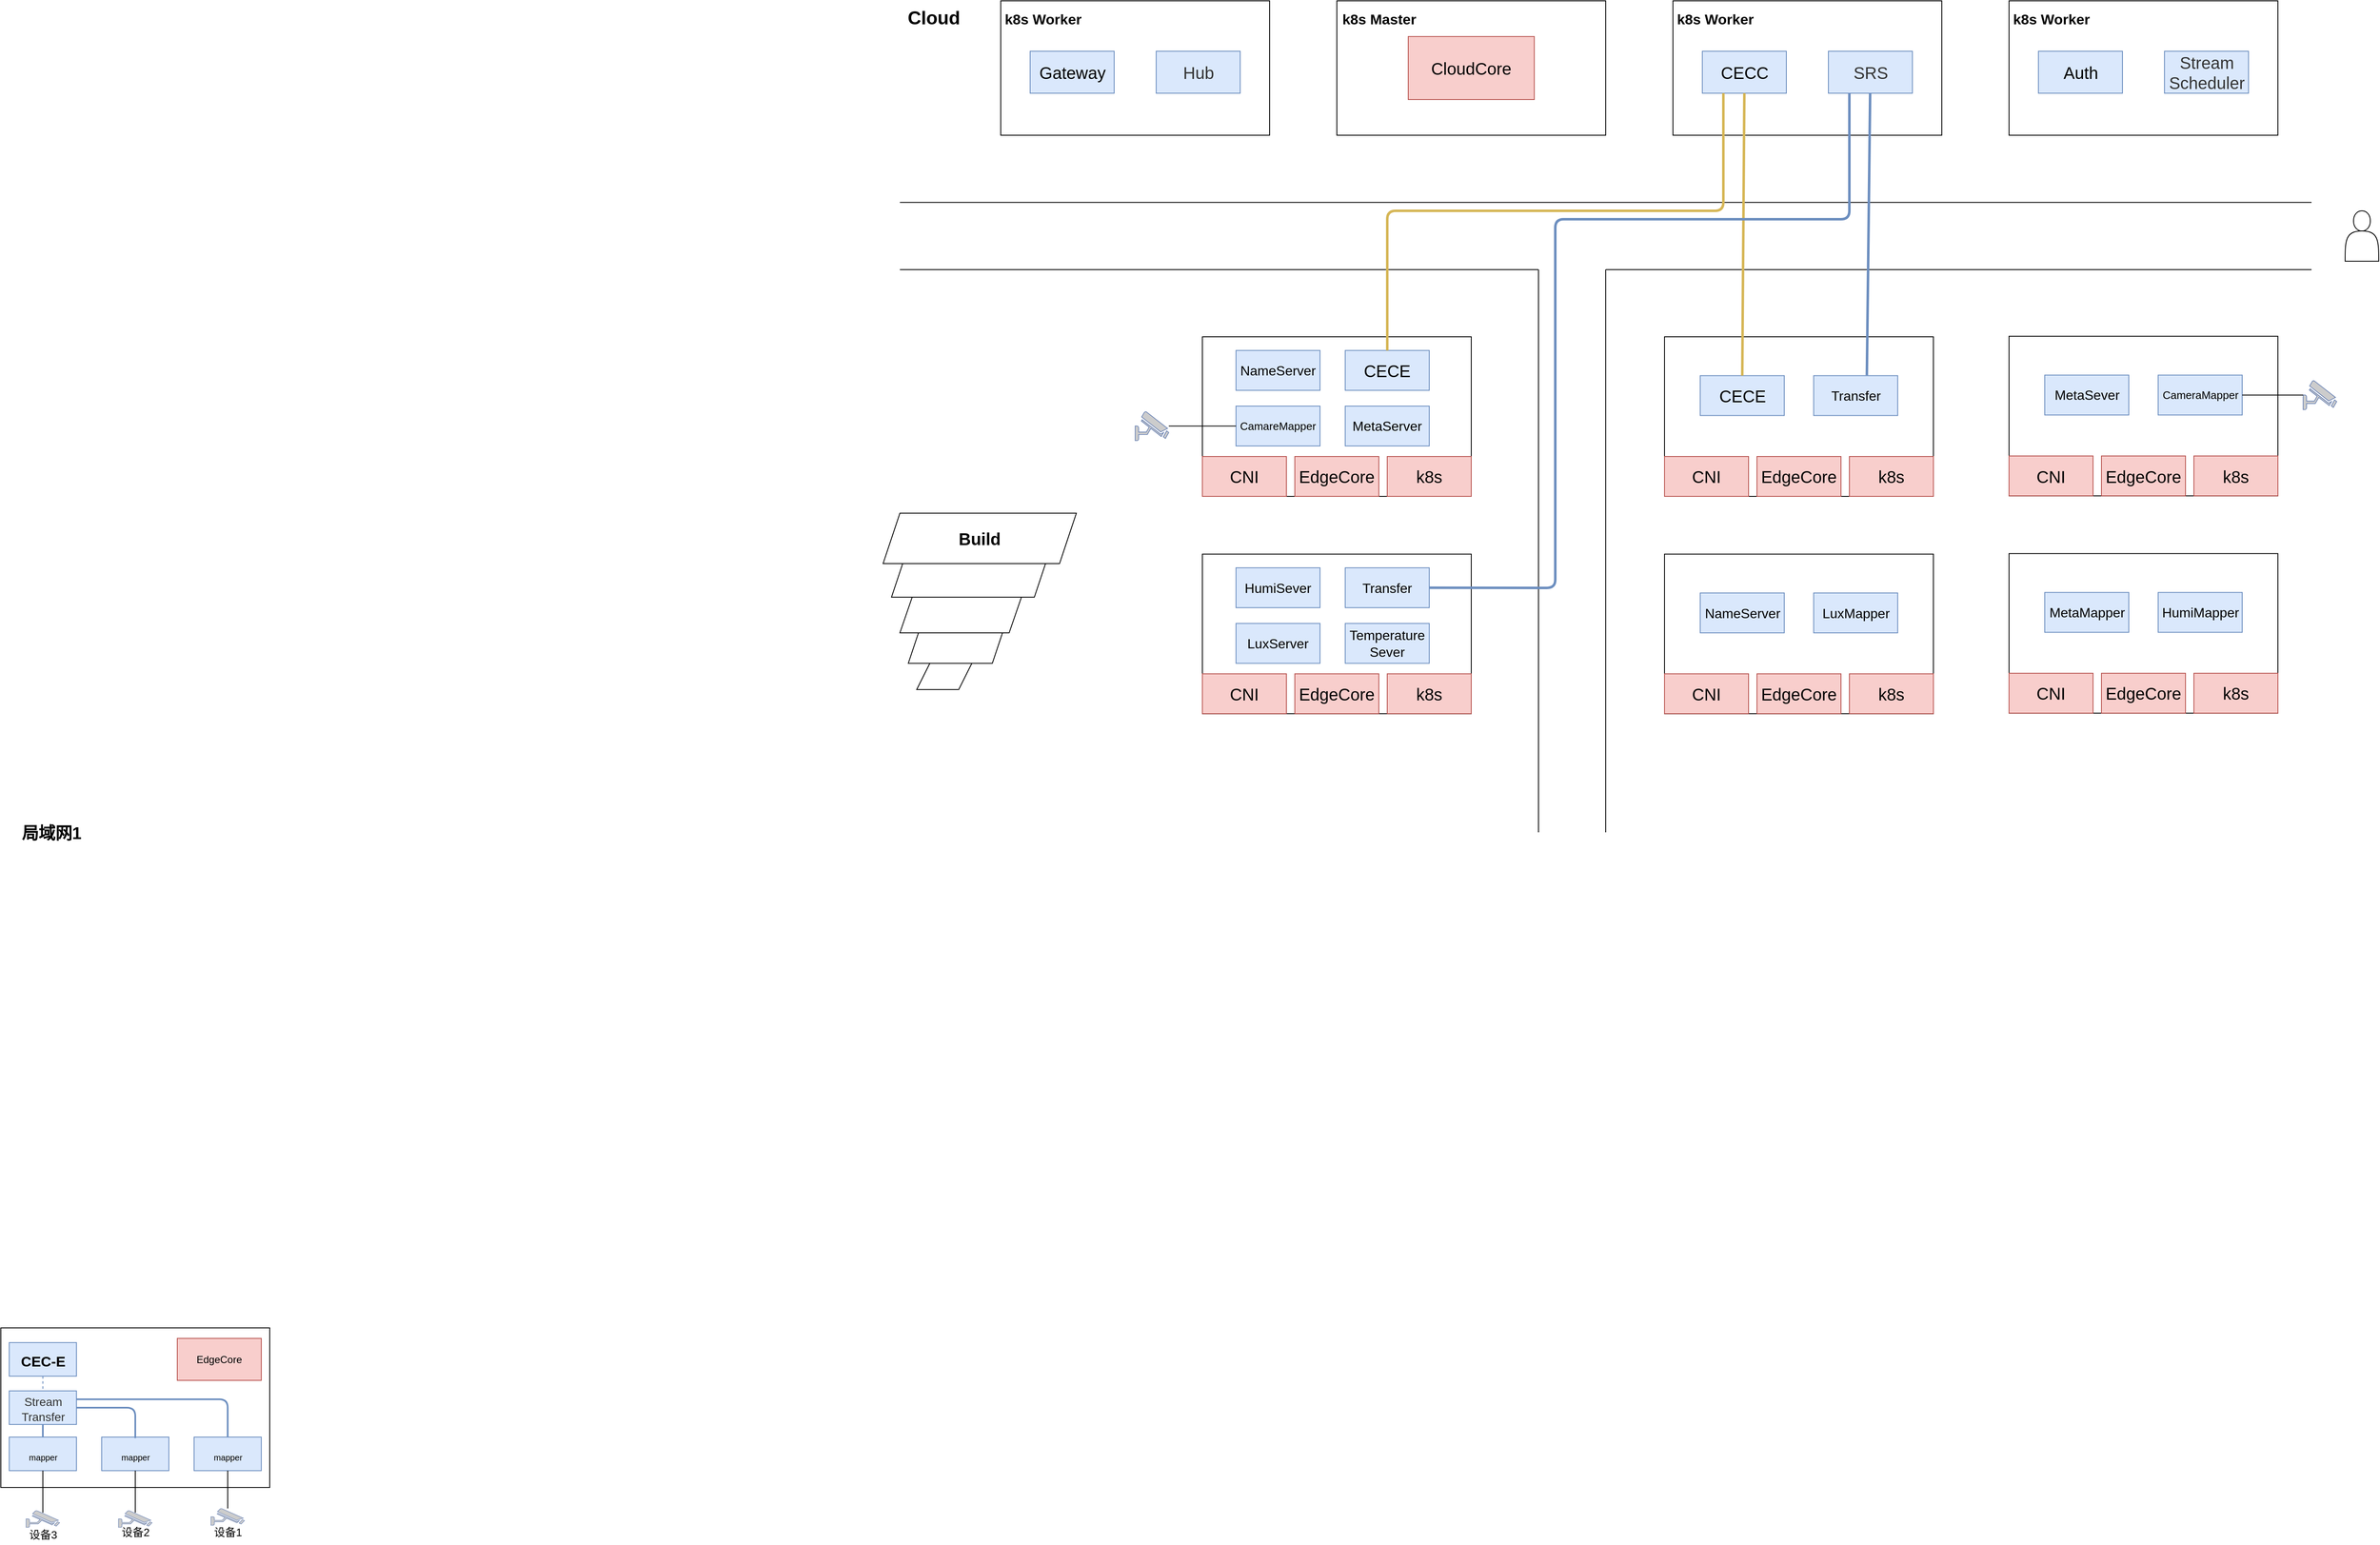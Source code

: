 <mxfile version="14.6.13" type="github">
  <diagram id="Ht1M8jgEwFfnCIfOTk4-" name="Page-1">
    <mxGraphModel dx="1038" dy="2419" grid="1" gridSize="10" guides="1" tooltips="1" connect="1" arrows="1" fold="1" page="1" pageScale="1" pageWidth="1600" pageHeight="900" math="0" shadow="0">
      <root>
        <mxCell id="0" />
        <mxCell id="1" parent="0" />
        <mxCell id="cbANNpYKcoIMHwZbuF66-276" value="" style="shape=parallelogram;perimeter=parallelogramPerimeter;whiteSpace=wrap;html=1;fixedSize=1;fontSize=14;strokeWidth=1;" vertex="1" parent="1">
          <mxGeometry x="1120" y="-710" width="70" height="40" as="geometry" />
        </mxCell>
        <mxCell id="cbANNpYKcoIMHwZbuF66-4" value="" style="rounded=0;whiteSpace=wrap;html=1;" vertex="1" parent="1">
          <mxGeometry x="2020" y="-1490" width="320" height="160" as="geometry" />
        </mxCell>
        <mxCell id="cbANNpYKcoIMHwZbuF66-3" value="" style="rounded=0;whiteSpace=wrap;html=1;" vertex="1" parent="1">
          <mxGeometry x="1620" y="-1490" width="320" height="160" as="geometry" />
        </mxCell>
        <mxCell id="cbANNpYKcoIMHwZbuF66-7" value="&lt;font style=&quot;font-size: 17px&quot;&gt;k8s Master&lt;/font&gt;" style="text;strokeColor=none;fillColor=none;html=1;fontSize=24;fontStyle=1;verticalAlign=middle;align=center;" vertex="1" parent="1">
          <mxGeometry x="1620" y="-1490" width="100" height="40" as="geometry" />
        </mxCell>
        <mxCell id="cbANNpYKcoIMHwZbuF66-8" value="&lt;font style=&quot;font-size: 17px&quot;&gt;k8s Worker&lt;/font&gt;" style="text;strokeColor=none;fillColor=none;html=1;fontSize=24;fontStyle=1;verticalAlign=middle;align=center;" vertex="1" parent="1">
          <mxGeometry x="2020" y="-1490" width="100" height="40" as="geometry" />
        </mxCell>
        <mxCell id="cbANNpYKcoIMHwZbuF66-11" value="" style="rounded=0;whiteSpace=wrap;html=1;strokeWidth=1;" vertex="1" parent="1">
          <mxGeometry x="1460" y="-1090" width="320" height="190" as="geometry" />
        </mxCell>
        <mxCell id="cbANNpYKcoIMHwZbuF66-99" value="" style="endArrow=none;html=1;strokeWidth=1;" edge="1" parent="1">
          <mxGeometry width="50" height="50" relative="1" as="geometry">
            <mxPoint x="1100" y="-1250" as="sourcePoint" />
            <mxPoint x="2780" y="-1250" as="targetPoint" />
          </mxGeometry>
        </mxCell>
        <mxCell id="cbANNpYKcoIMHwZbuF66-101" value="&lt;font style=&quot;font-size: 22px&quot;&gt;Cloud&lt;/font&gt;" style="text;strokeColor=none;fillColor=none;html=1;fontSize=24;fontStyle=1;verticalAlign=middle;align=center;" vertex="1" parent="1">
          <mxGeometry x="1090" y="-1490" width="100" height="40" as="geometry" />
        </mxCell>
        <mxCell id="cbANNpYKcoIMHwZbuF66-102" value="&lt;font style=&quot;font-size: 20px&quot;&gt;局域网1&lt;/font&gt;" style="text;strokeColor=none;fillColor=none;html=1;fontSize=24;fontStyle=1;verticalAlign=middle;align=center;" vertex="1" parent="1">
          <mxGeometry x="40" y="-520" width="100" height="40" as="geometry" />
        </mxCell>
        <mxCell id="cbANNpYKcoIMHwZbuF66-108" value="&lt;font style=&quot;font-size: 20px&quot;&gt;CloudCore&lt;/font&gt;" style="rounded=0;whiteSpace=wrap;html=1;strokeWidth=1;fillColor=#f8cecc;strokeColor=#b85450;" vertex="1" parent="1">
          <mxGeometry x="1705" y="-1447.5" width="150" height="75" as="geometry" />
        </mxCell>
        <mxCell id="cbANNpYKcoIMHwZbuF66-109" value="&lt;font style=&quot;font-size: 20px&quot;&gt;CNI&lt;/font&gt;" style="rounded=0;whiteSpace=wrap;html=1;strokeWidth=1;fillColor=#f8cecc;strokeColor=#b85450;" vertex="1" parent="1">
          <mxGeometry x="1460" y="-947.5" width="100" height="47.5" as="geometry" />
        </mxCell>
        <mxCell id="cbANNpYKcoIMHwZbuF66-157" value="" style="group;rotation=180;" vertex="1" connectable="0" parent="1">
          <mxGeometry x="30" y="60" width="320" height="287.5" as="geometry" />
        </mxCell>
        <mxCell id="cbANNpYKcoIMHwZbuF66-135" value="" style="rounded=0;whiteSpace=wrap;html=1;strokeWidth=1;" vertex="1" parent="cbANNpYKcoIMHwZbuF66-157">
          <mxGeometry y="30" width="320" height="190" as="geometry" />
        </mxCell>
        <mxCell id="cbANNpYKcoIMHwZbuF66-136" value="&lt;font style=&quot;font-size: 17px&quot;&gt;CEC-E&lt;/font&gt;" style="text;strokeColor=#6c8ebf;fillColor=#dae8fc;html=1;fontSize=24;fontStyle=1;verticalAlign=middle;align=center;strokeWidth=1;" vertex="1" parent="cbANNpYKcoIMHwZbuF66-157">
          <mxGeometry x="10" y="47.5" width="80" height="40" as="geometry" />
        </mxCell>
        <mxCell id="cbANNpYKcoIMHwZbuF66-138" value="" style="fontColor=#0066CC;verticalAlign=top;verticalLabelPosition=bottom;labelPosition=center;align=center;html=1;outlineConnect=0;fillColor=#CCCCCC;strokeColor=#6881B3;gradientColor=none;gradientDirection=north;strokeWidth=1;shape=mxgraph.networks.security_camera;" vertex="1" parent="cbANNpYKcoIMHwZbuF66-157">
          <mxGeometry x="250" y="245" width="40" height="20" as="geometry" />
        </mxCell>
        <mxCell id="cbANNpYKcoIMHwZbuF66-139" value="&lt;span style=&quot;font-weight: normal&quot;&gt;&lt;font style=&quot;font-size: 13px&quot;&gt;设备1&lt;/font&gt;&lt;/span&gt;" style="text;strokeColor=none;fillColor=none;html=1;fontSize=24;fontStyle=1;verticalAlign=middle;align=center;strokeWidth=1;" vertex="1" parent="cbANNpYKcoIMHwZbuF66-157">
          <mxGeometry x="250" y="255" width="40" height="30" as="geometry" />
        </mxCell>
        <mxCell id="cbANNpYKcoIMHwZbuF66-140" value="" style="fontColor=#0066CC;verticalAlign=top;verticalLabelPosition=bottom;labelPosition=center;align=center;html=1;outlineConnect=0;fillColor=#CCCCCC;strokeColor=#6881B3;gradientColor=none;gradientDirection=north;strokeWidth=1;shape=mxgraph.networks.security_camera;" vertex="1" parent="cbANNpYKcoIMHwZbuF66-157">
          <mxGeometry x="140" y="247.5" width="40" height="20" as="geometry" />
        </mxCell>
        <mxCell id="cbANNpYKcoIMHwZbuF66-141" value="&lt;span style=&quot;font-weight: normal&quot;&gt;&lt;font style=&quot;font-size: 13px&quot;&gt;设备2&lt;br&gt;&lt;/font&gt;&lt;/span&gt;" style="text;strokeColor=none;fillColor=none;html=1;fontSize=24;fontStyle=1;verticalAlign=middle;align=center;strokeWidth=1;" vertex="1" parent="cbANNpYKcoIMHwZbuF66-157">
          <mxGeometry x="140" y="255" width="40" height="30" as="geometry" />
        </mxCell>
        <mxCell id="cbANNpYKcoIMHwZbuF66-143" value="EdgeCore" style="rounded=0;whiteSpace=wrap;html=1;strokeWidth=1;fillColor=#f8cecc;strokeColor=#b85450;" vertex="1" parent="cbANNpYKcoIMHwZbuF66-157">
          <mxGeometry x="210" y="42.5" width="100" height="50" as="geometry" />
        </mxCell>
        <mxCell id="cbANNpYKcoIMHwZbuF66-144" value="&lt;p style=&quot;line-height: 60%&quot;&gt;&lt;span style=&quot;color: rgb(51 , 51 , 51) ; font-size: 14px ; font-weight: 400&quot;&gt;Stream&lt;/span&gt;&lt;br style=&quot;color: rgb(51 , 51 , 51) ; font-size: 14px ; font-weight: 400&quot;&gt;&lt;font color=&quot;#333333&quot;&gt;&lt;span style=&quot;font-size: 14px ; font-weight: 400&quot;&gt;Transfer&lt;/span&gt;&lt;/font&gt;&lt;br&gt;&lt;/p&gt;" style="text;strokeColor=#6c8ebf;fillColor=#dae8fc;html=1;fontSize=24;fontStyle=1;verticalAlign=middle;align=center;strokeWidth=1;" vertex="1" parent="cbANNpYKcoIMHwZbuF66-157">
          <mxGeometry x="10" y="105" width="80" height="40" as="geometry" />
        </mxCell>
        <mxCell id="cbANNpYKcoIMHwZbuF66-145" value="&lt;font style=&quot;font-size: 10px ; font-weight: normal&quot;&gt;mapper&lt;/font&gt;" style="text;strokeColor=#6c8ebf;fillColor=#dae8fc;html=1;fontSize=24;fontStyle=1;verticalAlign=middle;align=center;strokeWidth=1;" vertex="1" parent="cbANNpYKcoIMHwZbuF66-157">
          <mxGeometry x="120" y="160" width="80" height="40" as="geometry" />
        </mxCell>
        <mxCell id="cbANNpYKcoIMHwZbuF66-146" value="&lt;font style=&quot;font-size: 10px ; font-weight: normal&quot;&gt;mapper&lt;/font&gt;" style="text;strokeColor=#6c8ebf;fillColor=#dae8fc;html=1;fontSize=24;fontStyle=1;verticalAlign=middle;align=center;strokeWidth=1;" vertex="1" parent="cbANNpYKcoIMHwZbuF66-157">
          <mxGeometry x="230" y="160" width="80" height="40" as="geometry" />
        </mxCell>
        <mxCell id="cbANNpYKcoIMHwZbuF66-147" value="&lt;font style=&quot;font-size: 10px ; font-weight: normal&quot;&gt;mapper&lt;/font&gt;" style="text;strokeColor=#6c8ebf;fillColor=#dae8fc;html=1;fontSize=24;fontStyle=1;verticalAlign=middle;align=center;strokeWidth=1;" vertex="1" parent="cbANNpYKcoIMHwZbuF66-157">
          <mxGeometry x="10" y="160" width="80" height="40" as="geometry" />
        </mxCell>
        <mxCell id="cbANNpYKcoIMHwZbuF66-148" value="" style="fontColor=#0066CC;verticalAlign=top;verticalLabelPosition=bottom;labelPosition=center;align=center;html=1;outlineConnect=0;fillColor=#CCCCCC;strokeColor=#6881B3;gradientColor=none;gradientDirection=north;strokeWidth=1;shape=mxgraph.networks.security_camera;" vertex="1" parent="cbANNpYKcoIMHwZbuF66-157">
          <mxGeometry x="30" y="247.5" width="40" height="20" as="geometry" />
        </mxCell>
        <mxCell id="cbANNpYKcoIMHwZbuF66-149" value="&lt;span style=&quot;font-weight: normal&quot;&gt;&lt;font style=&quot;font-size: 13px&quot;&gt;设备3&lt;/font&gt;&lt;/span&gt;" style="text;strokeColor=none;fillColor=none;html=1;fontSize=24;fontStyle=1;verticalAlign=middle;align=center;strokeWidth=1;" vertex="1" parent="cbANNpYKcoIMHwZbuF66-157">
          <mxGeometry x="30" y="257.5" width="40" height="30" as="geometry" />
        </mxCell>
        <mxCell id="cbANNpYKcoIMHwZbuF66-154" value="" style="endArrow=none;html=1;strokeWidth=1;entryX=0.5;entryY=1;entryDx=0;entryDy=0;exitX=0.5;exitY=0.125;exitDx=0;exitDy=0;exitPerimeter=0;" edge="1" parent="cbANNpYKcoIMHwZbuF66-157" source="cbANNpYKcoIMHwZbuF66-148" target="cbANNpYKcoIMHwZbuF66-147">
          <mxGeometry width="50" height="50" relative="1" as="geometry">
            <mxPoint x="-50" y="250" as="sourcePoint" />
            <mxPoint y="200" as="targetPoint" />
          </mxGeometry>
        </mxCell>
        <mxCell id="cbANNpYKcoIMHwZbuF66-155" value="" style="endArrow=none;html=1;strokeWidth=1;entryX=0.5;entryY=1;entryDx=0;entryDy=0;" edge="1" parent="cbANNpYKcoIMHwZbuF66-157" target="cbANNpYKcoIMHwZbuF66-145">
          <mxGeometry width="50" height="50" relative="1" as="geometry">
            <mxPoint x="160" y="250" as="sourcePoint" />
            <mxPoint x="60" y="210" as="targetPoint" />
          </mxGeometry>
        </mxCell>
        <mxCell id="cbANNpYKcoIMHwZbuF66-156" value="" style="endArrow=none;html=1;strokeWidth=1;entryX=0.5;entryY=1;entryDx=0;entryDy=0;" edge="1" parent="cbANNpYKcoIMHwZbuF66-157" source="cbANNpYKcoIMHwZbuF66-138" target="cbANNpYKcoIMHwZbuF66-146">
          <mxGeometry width="50" height="50" relative="1" as="geometry">
            <mxPoint x="170" y="260" as="sourcePoint" />
            <mxPoint x="170" y="210" as="targetPoint" />
          </mxGeometry>
        </mxCell>
        <mxCell id="cbANNpYKcoIMHwZbuF66-169" value="" style="endArrow=none;html=1;strokeWidth=2;entryX=0.5;entryY=1;entryDx=0;entryDy=0;fillColor=#dae8fc;strokeColor=#6c8ebf;" edge="1" parent="cbANNpYKcoIMHwZbuF66-157" source="cbANNpYKcoIMHwZbuF66-147" target="cbANNpYKcoIMHwZbuF66-144">
          <mxGeometry width="50" height="50" relative="1" as="geometry">
            <mxPoint x="140" y="140" as="sourcePoint" />
            <mxPoint x="190" y="90" as="targetPoint" />
          </mxGeometry>
        </mxCell>
        <mxCell id="cbANNpYKcoIMHwZbuF66-186" value="" style="endArrow=none;dashed=1;html=1;fontSize=14;strokeWidth=1;entryX=0.5;entryY=0;entryDx=0;entryDy=0;exitX=0.5;exitY=1;exitDx=0;exitDy=0;fillColor=#dae8fc;strokeColor=#6c8ebf;" edge="1" parent="cbANNpYKcoIMHwZbuF66-157" source="cbANNpYKcoIMHwZbuF66-136" target="cbANNpYKcoIMHwZbuF66-144">
          <mxGeometry width="50" height="50" relative="1" as="geometry">
            <mxPoint x="130" as="sourcePoint" />
            <mxPoint x="180" y="-50" as="targetPoint" />
          </mxGeometry>
        </mxCell>
        <mxCell id="cbANNpYKcoIMHwZbuF66-165" value="" style="endArrow=none;html=1;strokeWidth=2;entryX=1;entryY=0.25;entryDx=0;entryDy=0;fillColor=#dae8fc;strokeColor=#6c8ebf;exitX=0.5;exitY=0;exitDx=0;exitDy=0;" edge="1" parent="1" target="cbANNpYKcoIMHwZbuF66-144">
          <mxGeometry width="50" height="50" relative="1" as="geometry">
            <mxPoint x="300" y="220" as="sourcePoint" />
            <mxPoint x="480" y="175" as="targetPoint" />
            <Array as="points">
              <mxPoint x="300" y="175" />
            </Array>
          </mxGeometry>
        </mxCell>
        <mxCell id="cbANNpYKcoIMHwZbuF66-166" value="" style="endArrow=none;html=1;strokeWidth=2;fillColor=#dae8fc;strokeColor=#6c8ebf;exitX=0.5;exitY=0;exitDx=0;exitDy=0;entryX=1;entryY=0.5;entryDx=0;entryDy=0;" edge="1" parent="1" target="cbANNpYKcoIMHwZbuF66-144">
          <mxGeometry width="50" height="50" relative="1" as="geometry">
            <mxPoint x="190" y="221.25" as="sourcePoint" />
            <mxPoint x="120" y="185" as="targetPoint" />
            <Array as="points">
              <mxPoint x="190" y="185" />
            </Array>
          </mxGeometry>
        </mxCell>
        <mxCell id="cbANNpYKcoIMHwZbuF66-187" value="" style="rounded=0;whiteSpace=wrap;html=1;" vertex="1" parent="1">
          <mxGeometry x="2420" y="-1490" width="320" height="160" as="geometry" />
        </mxCell>
        <mxCell id="cbANNpYKcoIMHwZbuF66-188" value="&lt;font style=&quot;font-size: 17px&quot;&gt;k8s Worker&lt;/font&gt;" style="text;strokeColor=none;fillColor=none;html=1;fontSize=24;fontStyle=1;verticalAlign=middle;align=center;" vertex="1" parent="1">
          <mxGeometry x="2420" y="-1490" width="100" height="40" as="geometry" />
        </mxCell>
        <mxCell id="cbANNpYKcoIMHwZbuF66-191" value="&lt;span style=&quot;font-weight: 400&quot;&gt;&lt;font style=&quot;font-size: 20px&quot;&gt;Auth&lt;/font&gt;&lt;br&gt;&lt;/span&gt;" style="text;strokeColor=#6c8ebf;fillColor=#dae8fc;html=1;fontSize=24;fontStyle=1;verticalAlign=middle;align=center;strokeWidth=1;" vertex="1" parent="1">
          <mxGeometry x="2455" y="-1430" width="100" height="50" as="geometry" />
        </mxCell>
        <mxCell id="cbANNpYKcoIMHwZbuF66-192" value="&lt;span style=&quot;color: rgb(51 , 51 , 51) ; font-weight: 400 ; font-size: 20px&quot;&gt;&lt;font style=&quot;font-size: 20px ; line-height: 60%&quot;&gt;Stream&lt;br&gt;Scheduler&lt;/font&gt;&lt;/span&gt;&lt;span style=&quot;font-size: 14px ; font-weight: 400&quot;&gt;&lt;br style=&quot;font-size: 14px&quot;&gt;&lt;/span&gt;" style="text;strokeColor=#6c8ebf;fillColor=#dae8fc;html=1;fontSize=14;fontStyle=1;verticalAlign=middle;align=center;strokeWidth=1;" vertex="1" parent="1">
          <mxGeometry x="2605" y="-1430" width="100" height="50" as="geometry" />
        </mxCell>
        <mxCell id="cbANNpYKcoIMHwZbuF66-201" value="&lt;span style=&quot;font-weight: 400&quot;&gt;&lt;font style=&quot;font-size: 20px&quot;&gt;CECC&lt;/font&gt;&lt;br&gt;&lt;/span&gt;" style="text;strokeColor=#6c8ebf;fillColor=#dae8fc;html=1;fontSize=24;fontStyle=1;verticalAlign=middle;align=center;strokeWidth=1;" vertex="1" parent="1">
          <mxGeometry x="2055" y="-1430" width="100" height="50" as="geometry" />
        </mxCell>
        <mxCell id="cbANNpYKcoIMHwZbuF66-202" value="&lt;span style=&quot;font-weight: 400&quot;&gt;&lt;font color=&quot;#333333&quot; style=&quot;font-size: 20px&quot;&gt;SRS&lt;/font&gt;&lt;br style=&quot;font-size: 14px&quot;&gt;&lt;/span&gt;" style="text;strokeColor=#6c8ebf;fillColor=#dae8fc;html=1;fontSize=14;fontStyle=1;verticalAlign=middle;align=center;strokeWidth=1;" vertex="1" parent="1">
          <mxGeometry x="2205" y="-1430" width="100" height="50" as="geometry" />
        </mxCell>
        <mxCell id="cbANNpYKcoIMHwZbuF66-203" value="" style="rounded=0;whiteSpace=wrap;html=1;" vertex="1" parent="1">
          <mxGeometry x="1220" y="-1490" width="320" height="160" as="geometry" />
        </mxCell>
        <mxCell id="cbANNpYKcoIMHwZbuF66-204" value="&lt;font style=&quot;font-size: 17px&quot;&gt;k8s Worker&lt;/font&gt;" style="text;strokeColor=none;fillColor=none;html=1;fontSize=24;fontStyle=1;verticalAlign=middle;align=center;" vertex="1" parent="1">
          <mxGeometry x="1220" y="-1490" width="100" height="40" as="geometry" />
        </mxCell>
        <mxCell id="cbANNpYKcoIMHwZbuF66-205" value="&lt;span style=&quot;font-weight: 400&quot;&gt;&lt;font style=&quot;font-size: 20px&quot;&gt;Gateway&lt;/font&gt;&lt;br&gt;&lt;/span&gt;" style="text;strokeColor=#6c8ebf;fillColor=#dae8fc;html=1;fontSize=24;fontStyle=1;verticalAlign=middle;align=center;strokeWidth=1;" vertex="1" parent="1">
          <mxGeometry x="1255" y="-1430" width="100" height="50" as="geometry" />
        </mxCell>
        <mxCell id="cbANNpYKcoIMHwZbuF66-206" value="&lt;span style=&quot;font-weight: 400&quot;&gt;&lt;font color=&quot;#333333&quot;&gt;&lt;span style=&quot;font-size: 20px&quot;&gt;Hub&lt;/span&gt;&lt;/font&gt;&lt;br style=&quot;font-size: 14px&quot;&gt;&lt;/span&gt;" style="text;strokeColor=#6c8ebf;fillColor=#dae8fc;html=1;fontSize=14;fontStyle=1;verticalAlign=middle;align=center;strokeWidth=1;" vertex="1" parent="1">
          <mxGeometry x="1405" y="-1430" width="100" height="50" as="geometry" />
        </mxCell>
        <mxCell id="cbANNpYKcoIMHwZbuF66-207" value="" style="endArrow=none;html=1;strokeWidth=1;" edge="1" parent="1">
          <mxGeometry width="50" height="50" relative="1" as="geometry">
            <mxPoint x="1100" y="-1170" as="sourcePoint" />
            <mxPoint x="1860" y="-1170" as="targetPoint" />
          </mxGeometry>
        </mxCell>
        <mxCell id="cbANNpYKcoIMHwZbuF66-209" value="" style="endArrow=none;html=1;strokeWidth=1;" edge="1" parent="1">
          <mxGeometry width="50" height="50" relative="1" as="geometry">
            <mxPoint x="1940" y="-1170" as="sourcePoint" />
            <mxPoint x="2780" y="-1170" as="targetPoint" />
          </mxGeometry>
        </mxCell>
        <mxCell id="cbANNpYKcoIMHwZbuF66-210" value="" style="endArrow=none;html=1;fontSize=14;strokeWidth=1;" edge="1" parent="1">
          <mxGeometry width="50" height="50" relative="1" as="geometry">
            <mxPoint x="1860" y="-500" as="sourcePoint" />
            <mxPoint x="1860" y="-1170" as="targetPoint" />
          </mxGeometry>
        </mxCell>
        <mxCell id="cbANNpYKcoIMHwZbuF66-211" value="" style="endArrow=none;html=1;fontSize=14;strokeWidth=1;" edge="1" parent="1">
          <mxGeometry width="50" height="50" relative="1" as="geometry">
            <mxPoint x="1940" y="-500" as="sourcePoint" />
            <mxPoint x="1940" y="-1170" as="targetPoint" />
          </mxGeometry>
        </mxCell>
        <mxCell id="cbANNpYKcoIMHwZbuF66-213" value="&lt;font style=&quot;font-size: 20px&quot;&gt;EdgeCore&lt;/font&gt;" style="rounded=0;whiteSpace=wrap;html=1;strokeWidth=1;fillColor=#f8cecc;strokeColor=#b85450;" vertex="1" parent="1">
          <mxGeometry x="1570" y="-947.5" width="100" height="47.5" as="geometry" />
        </mxCell>
        <mxCell id="cbANNpYKcoIMHwZbuF66-214" value="&lt;font style=&quot;font-size: 20px&quot;&gt;k8s&lt;/font&gt;" style="rounded=0;whiteSpace=wrap;html=1;strokeWidth=1;fillColor=#f8cecc;strokeColor=#b85450;" vertex="1" parent="1">
          <mxGeometry x="1680" y="-947.5" width="100" height="47.5" as="geometry" />
        </mxCell>
        <mxCell id="cbANNpYKcoIMHwZbuF66-215" value="&lt;font style=&quot;font-size: 20px&quot;&gt;CECE&lt;/font&gt;" style="rounded=0;whiteSpace=wrap;html=1;strokeWidth=1;fillColor=#dae8fc;strokeColor=#6c8ebf;" vertex="1" parent="1">
          <mxGeometry x="1630" y="-1073.75" width="100" height="47.5" as="geometry" />
        </mxCell>
        <mxCell id="cbANNpYKcoIMHwZbuF66-216" value="&lt;font style=&quot;font-size: 16px&quot;&gt;NameServer&lt;/font&gt;" style="rounded=0;whiteSpace=wrap;html=1;strokeWidth=1;fillColor=#dae8fc;strokeColor=#6c8ebf;" vertex="1" parent="1">
          <mxGeometry x="1500" y="-1073.75" width="100" height="47.5" as="geometry" />
        </mxCell>
        <mxCell id="cbANNpYKcoIMHwZbuF66-217" value="&lt;font style=&quot;font-size: 16px&quot;&gt;MetaServer&lt;/font&gt;" style="rounded=0;whiteSpace=wrap;html=1;strokeWidth=1;fillColor=#dae8fc;strokeColor=#6c8ebf;" vertex="1" parent="1">
          <mxGeometry x="1630" y="-1007.5" width="100" height="47.5" as="geometry" />
        </mxCell>
        <mxCell id="cbANNpYKcoIMHwZbuF66-218" value="&lt;font style=&quot;font-size: 13px&quot;&gt;CamareMapper&lt;/font&gt;" style="rounded=0;whiteSpace=wrap;html=1;strokeWidth=1;fillColor=#dae8fc;strokeColor=#6c8ebf;" vertex="1" parent="1">
          <mxGeometry x="1500" y="-1007.5" width="100" height="47.5" as="geometry" />
        </mxCell>
        <mxCell id="cbANNpYKcoIMHwZbuF66-227" value="" style="rounded=0;whiteSpace=wrap;html=1;strokeWidth=1;" vertex="1" parent="1">
          <mxGeometry x="1460" y="-831.25" width="320" height="190" as="geometry" />
        </mxCell>
        <mxCell id="cbANNpYKcoIMHwZbuF66-228" value="&lt;font style=&quot;font-size: 20px&quot;&gt;CNI&lt;/font&gt;" style="rounded=0;whiteSpace=wrap;html=1;strokeWidth=1;fillColor=#f8cecc;strokeColor=#b85450;" vertex="1" parent="1">
          <mxGeometry x="1460" y="-688.75" width="100" height="47.5" as="geometry" />
        </mxCell>
        <mxCell id="cbANNpYKcoIMHwZbuF66-229" value="&lt;font style=&quot;font-size: 20px&quot;&gt;EdgeCore&lt;/font&gt;" style="rounded=0;whiteSpace=wrap;html=1;strokeWidth=1;fillColor=#f8cecc;strokeColor=#b85450;" vertex="1" parent="1">
          <mxGeometry x="1570" y="-688.75" width="100" height="47.5" as="geometry" />
        </mxCell>
        <mxCell id="cbANNpYKcoIMHwZbuF66-230" value="&lt;span style=&quot;font-size: 20px&quot;&gt;k8s&lt;/span&gt;" style="rounded=0;whiteSpace=wrap;html=1;strokeWidth=1;fillColor=#f8cecc;strokeColor=#b85450;" vertex="1" parent="1">
          <mxGeometry x="1680" y="-688.75" width="100" height="47.5" as="geometry" />
        </mxCell>
        <mxCell id="cbANNpYKcoIMHwZbuF66-231" value="&lt;font style=&quot;font-size: 16px&quot;&gt;Transfer&lt;/font&gt;" style="rounded=0;whiteSpace=wrap;html=1;strokeWidth=1;fillColor=#dae8fc;strokeColor=#6c8ebf;" vertex="1" parent="1">
          <mxGeometry x="1630" y="-815" width="100" height="47.5" as="geometry" />
        </mxCell>
        <mxCell id="cbANNpYKcoIMHwZbuF66-232" value="&lt;font style=&quot;font-size: 16px&quot;&gt;HumiSever&lt;/font&gt;" style="rounded=0;whiteSpace=wrap;html=1;strokeWidth=1;fillColor=#dae8fc;strokeColor=#6c8ebf;" vertex="1" parent="1">
          <mxGeometry x="1500" y="-815" width="100" height="47.5" as="geometry" />
        </mxCell>
        <mxCell id="cbANNpYKcoIMHwZbuF66-233" value="&lt;span style=&quot;font-size: 16px&quot;&gt;Temperature&lt;br&gt;Sever&lt;br&gt;&lt;/span&gt;" style="rounded=0;whiteSpace=wrap;html=1;strokeWidth=1;fillColor=#dae8fc;strokeColor=#6c8ebf;" vertex="1" parent="1">
          <mxGeometry x="1630" y="-748.75" width="100" height="47.5" as="geometry" />
        </mxCell>
        <mxCell id="cbANNpYKcoIMHwZbuF66-234" value="&lt;font style=&quot;font-size: 16px&quot;&gt;LuxServer&lt;/font&gt;" style="rounded=0;whiteSpace=wrap;html=1;strokeWidth=1;fillColor=#dae8fc;strokeColor=#6c8ebf;" vertex="1" parent="1">
          <mxGeometry x="1500" y="-748.75" width="100" height="47.5" as="geometry" />
        </mxCell>
        <mxCell id="cbANNpYKcoIMHwZbuF66-235" value="" style="rounded=0;whiteSpace=wrap;html=1;strokeWidth=1;" vertex="1" parent="1">
          <mxGeometry x="2010" y="-1090" width="320" height="190" as="geometry" />
        </mxCell>
        <mxCell id="cbANNpYKcoIMHwZbuF66-236" value="&lt;font style=&quot;font-size: 20px&quot;&gt;CNI&lt;/font&gt;" style="rounded=0;whiteSpace=wrap;html=1;strokeWidth=1;fillColor=#f8cecc;strokeColor=#b85450;" vertex="1" parent="1">
          <mxGeometry x="2010" y="-947.5" width="100" height="47.5" as="geometry" />
        </mxCell>
        <mxCell id="cbANNpYKcoIMHwZbuF66-237" value="&lt;font style=&quot;font-size: 20px&quot;&gt;EdgeCore&lt;/font&gt;" style="rounded=0;whiteSpace=wrap;html=1;strokeWidth=1;fillColor=#f8cecc;strokeColor=#b85450;" vertex="1" parent="1">
          <mxGeometry x="2120" y="-947.5" width="100" height="47.5" as="geometry" />
        </mxCell>
        <mxCell id="cbANNpYKcoIMHwZbuF66-238" value="&lt;span style=&quot;font-size: 20px&quot;&gt;k8s&lt;/span&gt;" style="rounded=0;whiteSpace=wrap;html=1;strokeWidth=1;fillColor=#f8cecc;strokeColor=#b85450;" vertex="1" parent="1">
          <mxGeometry x="2230" y="-947.5" width="100" height="47.5" as="geometry" />
        </mxCell>
        <mxCell id="cbANNpYKcoIMHwZbuF66-239" value="&lt;font style=&quot;font-size: 20px&quot;&gt;CECE&lt;/font&gt;" style="rounded=0;whiteSpace=wrap;html=1;strokeWidth=1;fillColor=#dae8fc;strokeColor=#6c8ebf;" vertex="1" parent="1">
          <mxGeometry x="2052.5" y="-1043.75" width="100" height="47.5" as="geometry" />
        </mxCell>
        <mxCell id="cbANNpYKcoIMHwZbuF66-241" value="&lt;font style=&quot;font-size: 16px&quot;&gt;Transfer&lt;/font&gt;" style="rounded=0;whiteSpace=wrap;html=1;strokeWidth=1;fillColor=#dae8fc;strokeColor=#6c8ebf;" vertex="1" parent="1">
          <mxGeometry x="2187.5" y="-1043.75" width="100" height="47.5" as="geometry" />
        </mxCell>
        <mxCell id="cbANNpYKcoIMHwZbuF66-244" value="" style="rounded=0;whiteSpace=wrap;html=1;strokeWidth=1;" vertex="1" parent="1">
          <mxGeometry x="2010" y="-831.25" width="320" height="190" as="geometry" />
        </mxCell>
        <mxCell id="cbANNpYKcoIMHwZbuF66-245" value="&lt;font style=&quot;font-size: 20px&quot;&gt;CNI&lt;/font&gt;" style="rounded=0;whiteSpace=wrap;html=1;strokeWidth=1;fillColor=#f8cecc;strokeColor=#b85450;" vertex="1" parent="1">
          <mxGeometry x="2010" y="-688.75" width="100" height="47.5" as="geometry" />
        </mxCell>
        <mxCell id="cbANNpYKcoIMHwZbuF66-246" value="&lt;font style=&quot;font-size: 20px&quot;&gt;EdgeCore&lt;/font&gt;" style="rounded=0;whiteSpace=wrap;html=1;strokeWidth=1;fillColor=#f8cecc;strokeColor=#b85450;" vertex="1" parent="1">
          <mxGeometry x="2120" y="-688.75" width="100" height="47.5" as="geometry" />
        </mxCell>
        <mxCell id="cbANNpYKcoIMHwZbuF66-247" value="&lt;span style=&quot;font-size: 20px&quot;&gt;k8s&lt;/span&gt;" style="rounded=0;whiteSpace=wrap;html=1;strokeWidth=1;fillColor=#f8cecc;strokeColor=#b85450;" vertex="1" parent="1">
          <mxGeometry x="2230" y="-688.75" width="100" height="47.5" as="geometry" />
        </mxCell>
        <mxCell id="cbANNpYKcoIMHwZbuF66-248" value="&lt;font style=&quot;font-size: 16px&quot;&gt;NameServer&lt;/font&gt;" style="rounded=0;whiteSpace=wrap;html=1;strokeWidth=1;fillColor=#dae8fc;strokeColor=#6c8ebf;" vertex="1" parent="1">
          <mxGeometry x="2052.5" y="-785" width="100" height="47.5" as="geometry" />
        </mxCell>
        <mxCell id="cbANNpYKcoIMHwZbuF66-249" value="&lt;font style=&quot;font-size: 16px&quot;&gt;LuxMapper&lt;/font&gt;" style="rounded=0;whiteSpace=wrap;html=1;strokeWidth=1;fillColor=#dae8fc;strokeColor=#6c8ebf;" vertex="1" parent="1">
          <mxGeometry x="2187.5" y="-785" width="100" height="47.5" as="geometry" />
        </mxCell>
        <mxCell id="cbANNpYKcoIMHwZbuF66-250" value="" style="rounded=0;whiteSpace=wrap;html=1;strokeWidth=1;" vertex="1" parent="1">
          <mxGeometry x="2420" y="-1090.63" width="320" height="190" as="geometry" />
        </mxCell>
        <mxCell id="cbANNpYKcoIMHwZbuF66-251" value="&lt;font style=&quot;font-size: 20px&quot;&gt;CNI&lt;/font&gt;" style="rounded=0;whiteSpace=wrap;html=1;strokeWidth=1;fillColor=#f8cecc;strokeColor=#b85450;" vertex="1" parent="1">
          <mxGeometry x="2420" y="-948.13" width="100" height="47.5" as="geometry" />
        </mxCell>
        <mxCell id="cbANNpYKcoIMHwZbuF66-252" value="&lt;font style=&quot;font-size: 20px&quot;&gt;EdgeCore&lt;/font&gt;" style="rounded=0;whiteSpace=wrap;html=1;strokeWidth=1;fillColor=#f8cecc;strokeColor=#b85450;" vertex="1" parent="1">
          <mxGeometry x="2530" y="-948.13" width="100" height="47.5" as="geometry" />
        </mxCell>
        <mxCell id="cbANNpYKcoIMHwZbuF66-253" value="&lt;span style=&quot;font-size: 20px&quot;&gt;k8s&lt;/span&gt;" style="rounded=0;whiteSpace=wrap;html=1;strokeWidth=1;fillColor=#f8cecc;strokeColor=#b85450;" vertex="1" parent="1">
          <mxGeometry x="2640" y="-948.13" width="100" height="47.5" as="geometry" />
        </mxCell>
        <mxCell id="cbANNpYKcoIMHwZbuF66-254" value="&lt;font style=&quot;font-size: 16px&quot;&gt;MetaSever&lt;/font&gt;" style="rounded=0;whiteSpace=wrap;html=1;strokeWidth=1;fillColor=#dae8fc;strokeColor=#6c8ebf;" vertex="1" parent="1">
          <mxGeometry x="2462.5" y="-1044.38" width="100" height="47.5" as="geometry" />
        </mxCell>
        <mxCell id="cbANNpYKcoIMHwZbuF66-255" value="&lt;font style=&quot;font-size: 13px&quot;&gt;CameraMapper&lt;/font&gt;" style="rounded=0;whiteSpace=wrap;html=1;strokeWidth=1;fillColor=#dae8fc;strokeColor=#6c8ebf;" vertex="1" parent="1">
          <mxGeometry x="2597.5" y="-1044.38" width="100" height="47.5" as="geometry" />
        </mxCell>
        <mxCell id="cbANNpYKcoIMHwZbuF66-256" value="" style="rounded=0;whiteSpace=wrap;html=1;strokeWidth=1;" vertex="1" parent="1">
          <mxGeometry x="2420" y="-831.88" width="320" height="190" as="geometry" />
        </mxCell>
        <mxCell id="cbANNpYKcoIMHwZbuF66-257" value="&lt;font style=&quot;font-size: 20px&quot;&gt;CNI&lt;/font&gt;" style="rounded=0;whiteSpace=wrap;html=1;strokeWidth=1;fillColor=#f8cecc;strokeColor=#b85450;" vertex="1" parent="1">
          <mxGeometry x="2420" y="-689.38" width="100" height="47.5" as="geometry" />
        </mxCell>
        <mxCell id="cbANNpYKcoIMHwZbuF66-258" value="&lt;font style=&quot;font-size: 20px&quot;&gt;EdgeCore&lt;/font&gt;" style="rounded=0;whiteSpace=wrap;html=1;strokeWidth=1;fillColor=#f8cecc;strokeColor=#b85450;" vertex="1" parent="1">
          <mxGeometry x="2530" y="-689.38" width="100" height="47.5" as="geometry" />
        </mxCell>
        <mxCell id="cbANNpYKcoIMHwZbuF66-259" value="&lt;span style=&quot;font-size: 20px&quot;&gt;k8s&lt;/span&gt;" style="rounded=0;whiteSpace=wrap;html=1;strokeWidth=1;fillColor=#f8cecc;strokeColor=#b85450;" vertex="1" parent="1">
          <mxGeometry x="2640" y="-689.38" width="100" height="47.5" as="geometry" />
        </mxCell>
        <mxCell id="cbANNpYKcoIMHwZbuF66-260" value="&lt;font style=&quot;font-size: 16px&quot;&gt;MetaMapper&lt;/font&gt;" style="rounded=0;whiteSpace=wrap;html=1;strokeWidth=1;fillColor=#dae8fc;strokeColor=#6c8ebf;" vertex="1" parent="1">
          <mxGeometry x="2462.5" y="-785.63" width="100" height="47.5" as="geometry" />
        </mxCell>
        <mxCell id="cbANNpYKcoIMHwZbuF66-261" value="&lt;font style=&quot;font-size: 16px&quot;&gt;HumiMapper&lt;/font&gt;" style="rounded=0;whiteSpace=wrap;html=1;strokeWidth=1;fillColor=#dae8fc;strokeColor=#6c8ebf;" vertex="1" parent="1">
          <mxGeometry x="2597.5" y="-785.63" width="100" height="47.5" as="geometry" />
        </mxCell>
        <mxCell id="cbANNpYKcoIMHwZbuF66-263" value="" style="endArrow=none;html=1;fontSize=14;strokeWidth=3;exitX=0.5;exitY=0;exitDx=0;exitDy=0;fillColor=#fff2cc;strokeColor=#d6b656;entryX=0.25;entryY=1;entryDx=0;entryDy=0;" edge="1" parent="1" source="cbANNpYKcoIMHwZbuF66-215" target="cbANNpYKcoIMHwZbuF66-201">
          <mxGeometry width="50" height="50" relative="1" as="geometry">
            <mxPoint x="1740" y="-1100" as="sourcePoint" />
            <mxPoint x="1680" y="-1180" as="targetPoint" />
            <Array as="points">
              <mxPoint x="1680" y="-1240" />
              <mxPoint x="2080" y="-1240" />
            </Array>
          </mxGeometry>
        </mxCell>
        <mxCell id="cbANNpYKcoIMHwZbuF66-264" value="" style="endArrow=none;html=1;fontSize=14;strokeWidth=3;exitX=0.5;exitY=0;exitDx=0;exitDy=0;fillColor=#fff2cc;strokeColor=#d6b656;entryX=0.5;entryY=1;entryDx=0;entryDy=0;" edge="1" parent="1" source="cbANNpYKcoIMHwZbuF66-239" target="cbANNpYKcoIMHwZbuF66-201">
          <mxGeometry width="50" height="50" relative="1" as="geometry">
            <mxPoint x="2090" y="-1103.75" as="sourcePoint" />
            <mxPoint x="2100" y="-1180" as="targetPoint" />
          </mxGeometry>
        </mxCell>
        <mxCell id="cbANNpYKcoIMHwZbuF66-265" value="" style="endArrow=none;html=1;fontSize=14;strokeWidth=3;exitX=1;exitY=0.5;exitDx=0;exitDy=0;entryX=0.25;entryY=1;entryDx=0;entryDy=0;fillColor=#dae8fc;strokeColor=#6c8ebf;" edge="1" parent="1" source="cbANNpYKcoIMHwZbuF66-231" target="cbANNpYKcoIMHwZbuF66-202">
          <mxGeometry width="50" height="50" relative="1" as="geometry">
            <mxPoint x="1880" y="-760" as="sourcePoint" />
            <mxPoint x="2220" y="-1280" as="targetPoint" />
            <Array as="points">
              <mxPoint x="1880" y="-791" />
              <mxPoint x="1880" y="-1230" />
              <mxPoint x="2230" y="-1230" />
            </Array>
          </mxGeometry>
        </mxCell>
        <mxCell id="cbANNpYKcoIMHwZbuF66-266" value="" style="endArrow=none;html=1;fontSize=14;strokeWidth=3;exitX=0.633;exitY=-0.009;exitDx=0;exitDy=0;exitPerimeter=0;fillColor=#dae8fc;strokeColor=#6c8ebf;" edge="1" parent="1" source="cbANNpYKcoIMHwZbuF66-241" target="cbANNpYKcoIMHwZbuF66-202">
          <mxGeometry width="50" height="50" relative="1" as="geometry">
            <mxPoint x="1740" y="-781.25" as="sourcePoint" />
            <mxPoint x="2243.615" y="-1370" as="targetPoint" />
          </mxGeometry>
        </mxCell>
        <mxCell id="cbANNpYKcoIMHwZbuF66-268" value="" style="shape=actor;whiteSpace=wrap;html=1;fontSize=14;strokeWidth=1;" vertex="1" parent="1">
          <mxGeometry x="2820" y="-1240" width="40" height="60" as="geometry" />
        </mxCell>
        <mxCell id="cbANNpYKcoIMHwZbuF66-270" value="" style="shape=parallelogram;perimeter=parallelogramPerimeter;whiteSpace=wrap;html=1;fixedSize=1;fontSize=14;strokeWidth=1;" vertex="1" parent="1">
          <mxGeometry x="1110" y="-761.25" width="120" height="60" as="geometry" />
        </mxCell>
        <mxCell id="cbANNpYKcoIMHwZbuF66-271" value="" style="shape=parallelogram;perimeter=parallelogramPerimeter;whiteSpace=wrap;html=1;fixedSize=1;fontSize=14;strokeWidth=1;" vertex="1" parent="1">
          <mxGeometry x="1100" y="-795.63" width="150" height="58.13" as="geometry" />
        </mxCell>
        <mxCell id="cbANNpYKcoIMHwZbuF66-272" value="" style="shape=parallelogram;perimeter=parallelogramPerimeter;whiteSpace=wrap;html=1;fixedSize=1;fontSize=14;strokeWidth=1;" vertex="1" parent="1">
          <mxGeometry x="1090" y="-840" width="190" height="60" as="geometry" />
        </mxCell>
        <mxCell id="cbANNpYKcoIMHwZbuF66-273" value="&lt;font style=&quot;font-size: 20px&quot;&gt;&lt;b&gt;Build&lt;/b&gt;&lt;/font&gt;" style="shape=parallelogram;perimeter=parallelogramPerimeter;whiteSpace=wrap;html=1;fixedSize=1;fontSize=14;strokeWidth=1;" vertex="1" parent="1">
          <mxGeometry x="1080" y="-880" width="230" height="60" as="geometry" />
        </mxCell>
        <mxCell id="cbANNpYKcoIMHwZbuF66-279" value="" style="fontColor=#0066CC;verticalAlign=top;verticalLabelPosition=bottom;labelPosition=center;align=center;html=1;outlineConnect=0;fillColor=#CCCCCC;strokeColor=#6881B3;gradientColor=none;gradientDirection=north;strokeWidth=2;shape=mxgraph.networks.security_camera;fontSize=14;rotation=-180;direction=west;" vertex="1" parent="1">
          <mxGeometry x="1380" y="-1001.12" width="40" height="34.75" as="geometry" />
        </mxCell>
        <mxCell id="cbANNpYKcoIMHwZbuF66-281" value="" style="fontColor=#0066CC;verticalAlign=top;verticalLabelPosition=bottom;labelPosition=center;align=center;html=1;outlineConnect=0;fillColor=#CCCCCC;strokeColor=#6881B3;gradientColor=none;gradientDirection=north;strokeWidth=2;shape=mxgraph.networks.security_camera;fontSize=14;rotation=-180;direction=west;" vertex="1" parent="1">
          <mxGeometry x="2770" y="-1038" width="40" height="34.75" as="geometry" />
        </mxCell>
        <mxCell id="cbANNpYKcoIMHwZbuF66-282" value="" style="endArrow=none;html=1;fontSize=14;strokeWidth=1;exitX=1;exitY=0.5;exitDx=0;exitDy=0;" edge="1" parent="1" source="cbANNpYKcoIMHwZbuF66-255" target="cbANNpYKcoIMHwZbuF66-281">
          <mxGeometry width="50" height="50" relative="1" as="geometry">
            <mxPoint x="2890" y="-940" as="sourcePoint" />
            <mxPoint x="2940" y="-990" as="targetPoint" />
          </mxGeometry>
        </mxCell>
        <mxCell id="cbANNpYKcoIMHwZbuF66-283" value="" style="endArrow=none;html=1;fontSize=14;strokeWidth=1;entryX=0;entryY=0.5;entryDx=0;entryDy=0;" edge="1" parent="1" source="cbANNpYKcoIMHwZbuF66-279" target="cbANNpYKcoIMHwZbuF66-218">
          <mxGeometry width="50" height="50" relative="1" as="geometry">
            <mxPoint x="1370" y="-890" as="sourcePoint" />
            <mxPoint x="1420" y="-940" as="targetPoint" />
          </mxGeometry>
        </mxCell>
      </root>
    </mxGraphModel>
  </diagram>
</mxfile>
